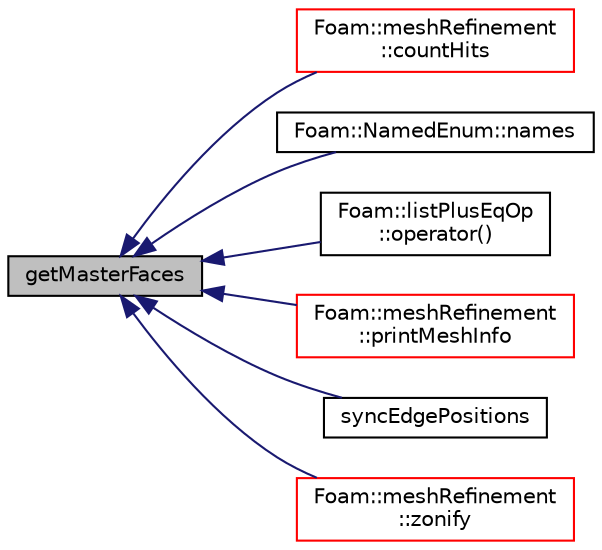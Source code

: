 digraph "getMasterFaces"
{
  bgcolor="transparent";
  edge [fontname="Helvetica",fontsize="10",labelfontname="Helvetica",labelfontsize="10"];
  node [fontname="Helvetica",fontsize="10",shape=record];
  rankdir="LR";
  Node1 [label="getMasterFaces",height=0.2,width=0.4,color="black", fillcolor="grey75", style="filled", fontcolor="black"];
  Node1 -> Node2 [dir="back",color="midnightblue",fontsize="10",style="solid",fontname="Helvetica"];
  Node2 [label="Foam::meshRefinement\l::countHits",height=0.2,width=0.4,color="red",URL="$a01510.html#a38b210478b6ed87639526bb88d11c147",tooltip="Count number of intersections (local) "];
  Node1 -> Node3 [dir="back",color="midnightblue",fontsize="10",style="solid",fontname="Helvetica"];
  Node3 [label="Foam::NamedEnum::names",height=0.2,width=0.4,color="black",URL="$a01609.html#a7350da3a0edd92cd11e6c479c9967dc8"];
  Node1 -> Node4 [dir="back",color="midnightblue",fontsize="10",style="solid",fontname="Helvetica"];
  Node4 [label="Foam::listPlusEqOp\l::operator()",height=0.2,width=0.4,color="black",URL="$a01401.html#ae4420a9fd791f5ab9ebad1a3150ba899"];
  Node1 -> Node5 [dir="back",color="midnightblue",fontsize="10",style="solid",fontname="Helvetica"];
  Node5 [label="Foam::meshRefinement\l::printMeshInfo",height=0.2,width=0.4,color="red",URL="$a01510.html#a518397ff0812ee208b5ccc9e4fa51f42",tooltip="Print some mesh stats. "];
  Node1 -> Node6 [dir="back",color="midnightblue",fontsize="10",style="solid",fontname="Helvetica"];
  Node6 [label="syncEdgePositions",height=0.2,width=0.4,color="black",URL="$a02636.html#a0855467e61ed50e1853e9d586d9c2fc9",tooltip="Synchronize locations on selected edges. "];
  Node1 -> Node7 [dir="back",color="midnightblue",fontsize="10",style="solid",fontname="Helvetica"];
  Node7 [label="Foam::meshRefinement\l::zonify",height=0.2,width=0.4,color="red",URL="$a01510.html#a90cf965dfe02eb20f11a4a8c6035747f",tooltip="Put faces/cells into zones according to surface specification. "];
}
